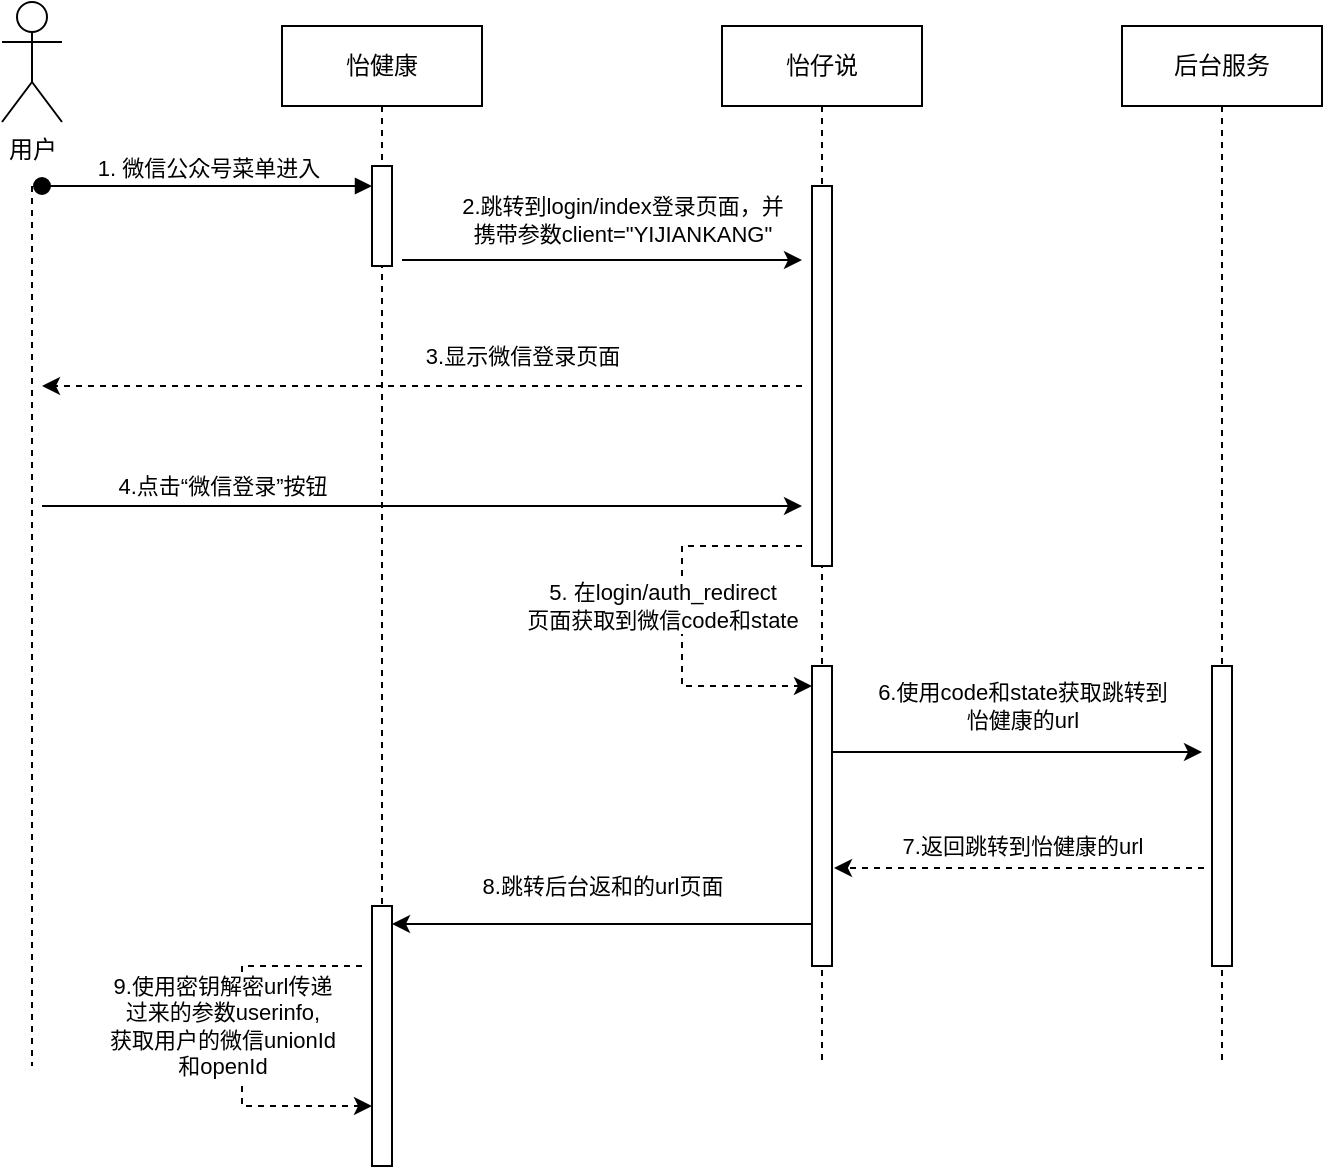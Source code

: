 <mxfile version="20.8.20" type="github">
  <diagram id="C5RBs43oDa-KdzZeNtuy" name="Page-1">
    <mxGraphModel dx="1221" dy="676" grid="1" gridSize="10" guides="1" tooltips="1" connect="1" arrows="1" fold="1" page="1" pageScale="1" pageWidth="827" pageHeight="1169" background="#ffffff" math="0" shadow="0">
      <root>
        <mxCell id="WIyWlLk6GJQsqaUBKTNV-0" />
        <mxCell id="WIyWlLk6GJQsqaUBKTNV-1" parent="WIyWlLk6GJQsqaUBKTNV-0" />
        <mxCell id="FVgnyzEIImq9gnzeDGXT-4" value="怡仔说" style="shape=umlLifeline;perimeter=lifelinePerimeter;whiteSpace=wrap;html=1;container=0;dropTarget=0;collapsible=0;recursiveResize=0;outlineConnect=0;portConstraint=eastwest;newEdgeStyle={&quot;edgeStyle&quot;:&quot;elbowEdgeStyle&quot;,&quot;elbow&quot;:&quot;vertical&quot;,&quot;curved&quot;:0,&quot;rounded&quot;:0};" vertex="1" parent="WIyWlLk6GJQsqaUBKTNV-1">
          <mxGeometry x="420" y="190" width="100" height="520" as="geometry" />
        </mxCell>
        <mxCell id="FVgnyzEIImq9gnzeDGXT-5" value="" style="html=1;points=[];perimeter=orthogonalPerimeter;outlineConnect=0;targetShapes=umlLifeline;portConstraint=eastwest;newEdgeStyle={&quot;edgeStyle&quot;:&quot;elbowEdgeStyle&quot;,&quot;elbow&quot;:&quot;vertical&quot;,&quot;curved&quot;:0,&quot;rounded&quot;:0};" vertex="1" parent="FVgnyzEIImq9gnzeDGXT-4">
          <mxGeometry x="45" y="80" width="10" height="190" as="geometry" />
        </mxCell>
        <mxCell id="FVgnyzEIImq9gnzeDGXT-30" value="" style="html=1;points=[];perimeter=orthogonalPerimeter;outlineConnect=0;targetShapes=umlLifeline;portConstraint=eastwest;newEdgeStyle={&quot;edgeStyle&quot;:&quot;elbowEdgeStyle&quot;,&quot;elbow&quot;:&quot;vertical&quot;,&quot;curved&quot;:0,&quot;rounded&quot;:0};" vertex="1" parent="FVgnyzEIImq9gnzeDGXT-4">
          <mxGeometry x="45" y="320" width="10" height="150" as="geometry" />
        </mxCell>
        <mxCell id="FVgnyzEIImq9gnzeDGXT-32" value="5. 在login/auth_redirect&lt;br&gt;页面获取到微信code和state" style="endArrow=classic;html=1;rounded=0;dashed=1;" edge="1" parent="FVgnyzEIImq9gnzeDGXT-4" target="FVgnyzEIImq9gnzeDGXT-30">
          <mxGeometry x="-0.077" y="-10" width="50" height="50" relative="1" as="geometry">
            <mxPoint x="40" y="260" as="sourcePoint" />
            <mxPoint x="-20" y="290" as="targetPoint" />
            <Array as="points">
              <mxPoint x="-20" y="260" />
              <mxPoint x="-20" y="290" />
              <mxPoint x="-20" y="330" />
            </Array>
            <mxPoint as="offset" />
          </mxGeometry>
        </mxCell>
        <mxCell id="FVgnyzEIImq9gnzeDGXT-10" value="后台服务" style="shape=umlLifeline;perimeter=lifelinePerimeter;whiteSpace=wrap;html=1;container=0;dropTarget=0;collapsible=0;recursiveResize=0;outlineConnect=0;portConstraint=eastwest;newEdgeStyle={&quot;edgeStyle&quot;:&quot;elbowEdgeStyle&quot;,&quot;elbow&quot;:&quot;vertical&quot;,&quot;curved&quot;:0,&quot;rounded&quot;:0};" vertex="1" parent="WIyWlLk6GJQsqaUBKTNV-1">
          <mxGeometry x="620" y="190" width="100" height="520" as="geometry" />
        </mxCell>
        <mxCell id="FVgnyzEIImq9gnzeDGXT-33" value="" style="html=1;points=[];perimeter=orthogonalPerimeter;outlineConnect=0;targetShapes=umlLifeline;portConstraint=eastwest;newEdgeStyle={&quot;edgeStyle&quot;:&quot;elbowEdgeStyle&quot;,&quot;elbow&quot;:&quot;vertical&quot;,&quot;curved&quot;:0,&quot;rounded&quot;:0};" vertex="1" parent="FVgnyzEIImq9gnzeDGXT-10">
          <mxGeometry x="45" y="320" width="10" height="150" as="geometry" />
        </mxCell>
        <mxCell id="FVgnyzEIImq9gnzeDGXT-14" style="edgeStyle=orthogonalEdgeStyle;rounded=0;orthogonalLoop=1;jettySize=auto;html=1;dashed=1;endArrow=none;endFill=0;" edge="1" parent="WIyWlLk6GJQsqaUBKTNV-1">
          <mxGeometry relative="1" as="geometry">
            <mxPoint x="75" y="710" as="targetPoint" />
            <mxPoint x="75" y="270" as="sourcePoint" />
          </mxGeometry>
        </mxCell>
        <mxCell id="FVgnyzEIImq9gnzeDGXT-12" value="用户" style="shape=umlActor;verticalLabelPosition=bottom;verticalAlign=top;html=1;outlineConnect=0;" vertex="1" parent="WIyWlLk6GJQsqaUBKTNV-1">
          <mxGeometry x="60" y="178" width="30" height="60" as="geometry" />
        </mxCell>
        <mxCell id="FVgnyzEIImq9gnzeDGXT-25" value="" style="endArrow=classic;html=1;rounded=0;dashed=1;" edge="1" parent="WIyWlLk6GJQsqaUBKTNV-1">
          <mxGeometry width="50" height="50" relative="1" as="geometry">
            <mxPoint x="460" y="370" as="sourcePoint" />
            <mxPoint x="80" y="370" as="targetPoint" />
          </mxGeometry>
        </mxCell>
        <mxCell id="FVgnyzEIImq9gnzeDGXT-26" value="3.显示微信登录页面" style="edgeLabel;html=1;align=center;verticalAlign=middle;resizable=0;points=[];" vertex="1" connectable="0" parent="FVgnyzEIImq9gnzeDGXT-25">
          <mxGeometry x="-0.479" y="-4" relative="1" as="geometry">
            <mxPoint x="-41" y="-11" as="offset" />
          </mxGeometry>
        </mxCell>
        <mxCell id="FVgnyzEIImq9gnzeDGXT-22" value="2.跳转到login/index登录页面，并&lt;br&gt;携带参数client=&quot;YIJIANKANG&quot;" style="endArrow=classic;html=1;rounded=0;" edge="1" parent="WIyWlLk6GJQsqaUBKTNV-1">
          <mxGeometry x="0.1" y="20" width="50" height="50" relative="1" as="geometry">
            <mxPoint x="260" y="307" as="sourcePoint" />
            <mxPoint x="460" y="307" as="targetPoint" />
            <Array as="points">
              <mxPoint x="350" y="307" />
            </Array>
            <mxPoint as="offset" />
          </mxGeometry>
        </mxCell>
        <mxCell id="FVgnyzEIImq9gnzeDGXT-0" value="怡健康" style="shape=umlLifeline;perimeter=lifelinePerimeter;whiteSpace=wrap;html=1;container=0;dropTarget=0;collapsible=0;recursiveResize=0;outlineConnect=0;portConstraint=eastwest;newEdgeStyle={&quot;edgeStyle&quot;:&quot;elbowEdgeStyle&quot;,&quot;elbow&quot;:&quot;vertical&quot;,&quot;curved&quot;:0,&quot;rounded&quot;:0};" vertex="1" parent="WIyWlLk6GJQsqaUBKTNV-1">
          <mxGeometry x="200" y="190" width="100" height="570" as="geometry" />
        </mxCell>
        <mxCell id="FVgnyzEIImq9gnzeDGXT-1" value="" style="html=1;points=[];perimeter=orthogonalPerimeter;outlineConnect=0;targetShapes=umlLifeline;portConstraint=eastwest;newEdgeStyle={&quot;edgeStyle&quot;:&quot;elbowEdgeStyle&quot;,&quot;elbow&quot;:&quot;vertical&quot;,&quot;curved&quot;:0,&quot;rounded&quot;:0};" vertex="1" parent="FVgnyzEIImq9gnzeDGXT-0">
          <mxGeometry x="45" y="70" width="10" height="50" as="geometry" />
        </mxCell>
        <mxCell id="FVgnyzEIImq9gnzeDGXT-2" value="1. 微信公众号菜单进入" style="html=1;verticalAlign=bottom;startArrow=oval;endArrow=block;startSize=8;edgeStyle=elbowEdgeStyle;elbow=vertical;curved=0;rounded=0;" edge="1" parent="FVgnyzEIImq9gnzeDGXT-0" target="FVgnyzEIImq9gnzeDGXT-1">
          <mxGeometry relative="1" as="geometry">
            <mxPoint x="-120" y="80" as="sourcePoint" />
          </mxGeometry>
        </mxCell>
        <mxCell id="FVgnyzEIImq9gnzeDGXT-36" value="" style="html=1;points=[];perimeter=orthogonalPerimeter;outlineConnect=0;targetShapes=umlLifeline;portConstraint=eastwest;newEdgeStyle={&quot;edgeStyle&quot;:&quot;elbowEdgeStyle&quot;,&quot;elbow&quot;:&quot;vertical&quot;,&quot;curved&quot;:0,&quot;rounded&quot;:0};" vertex="1" parent="FVgnyzEIImq9gnzeDGXT-0">
          <mxGeometry x="45" y="440" width="10" height="130" as="geometry" />
        </mxCell>
        <mxCell id="FVgnyzEIImq9gnzeDGXT-27" value="4.点击“微信登录”按钮" style="endArrow=classic;html=1;rounded=0;" edge="1" parent="WIyWlLk6GJQsqaUBKTNV-1">
          <mxGeometry x="-0.526" y="10" width="50" height="50" relative="1" as="geometry">
            <mxPoint x="80" y="430" as="sourcePoint" />
            <mxPoint x="460" y="430" as="targetPoint" />
            <Array as="points">
              <mxPoint x="120" y="430" />
              <mxPoint x="350" y="430" />
            </Array>
            <mxPoint as="offset" />
          </mxGeometry>
        </mxCell>
        <mxCell id="FVgnyzEIImq9gnzeDGXT-34" value="6.使用code和state获取跳转到&lt;br&gt;怡健康的url" style="endArrow=classic;html=1;rounded=0;" edge="1" parent="WIyWlLk6GJQsqaUBKTNV-1">
          <mxGeometry x="0.027" y="23" width="50" height="50" relative="1" as="geometry">
            <mxPoint x="475" y="553" as="sourcePoint" />
            <mxPoint x="660" y="553" as="targetPoint" />
            <Array as="points">
              <mxPoint x="540" y="553" />
            </Array>
            <mxPoint as="offset" />
          </mxGeometry>
        </mxCell>
        <mxCell id="FVgnyzEIImq9gnzeDGXT-35" value="7.返回跳转到怡健康的url" style="endArrow=classic;html=1;rounded=0;dashed=1;" edge="1" parent="WIyWlLk6GJQsqaUBKTNV-1">
          <mxGeometry x="-0.016" y="-11" width="50" height="50" relative="1" as="geometry">
            <mxPoint x="661" y="611" as="sourcePoint" />
            <mxPoint x="476" y="611" as="targetPoint" />
            <mxPoint as="offset" />
          </mxGeometry>
        </mxCell>
        <mxCell id="FVgnyzEIImq9gnzeDGXT-37" value="8.跳转后台返和的url页面" style="endArrow=classic;html=1;rounded=0;" edge="1" parent="WIyWlLk6GJQsqaUBKTNV-1">
          <mxGeometry y="-19" width="50" height="50" relative="1" as="geometry">
            <mxPoint x="465" y="639" as="sourcePoint" />
            <mxPoint x="255" y="639" as="targetPoint" />
            <mxPoint as="offset" />
          </mxGeometry>
        </mxCell>
        <mxCell id="FVgnyzEIImq9gnzeDGXT-38" value="9.使用密钥解密url传递&lt;br&gt;过来的参数userinfo,&lt;br&gt;获取用户的微信unionId&lt;br&gt;和openId" style="endArrow=classic;html=1;rounded=0;dashed=1;" edge="1" parent="WIyWlLk6GJQsqaUBKTNV-1">
          <mxGeometry x="-0.077" y="-10" width="50" height="50" relative="1" as="geometry">
            <mxPoint x="240" y="660" as="sourcePoint" />
            <mxPoint x="245" y="730" as="targetPoint" />
            <Array as="points">
              <mxPoint x="180" y="660" />
              <mxPoint x="180" y="690" />
              <mxPoint x="180" y="730" />
            </Array>
            <mxPoint as="offset" />
          </mxGeometry>
        </mxCell>
      </root>
    </mxGraphModel>
  </diagram>
</mxfile>
